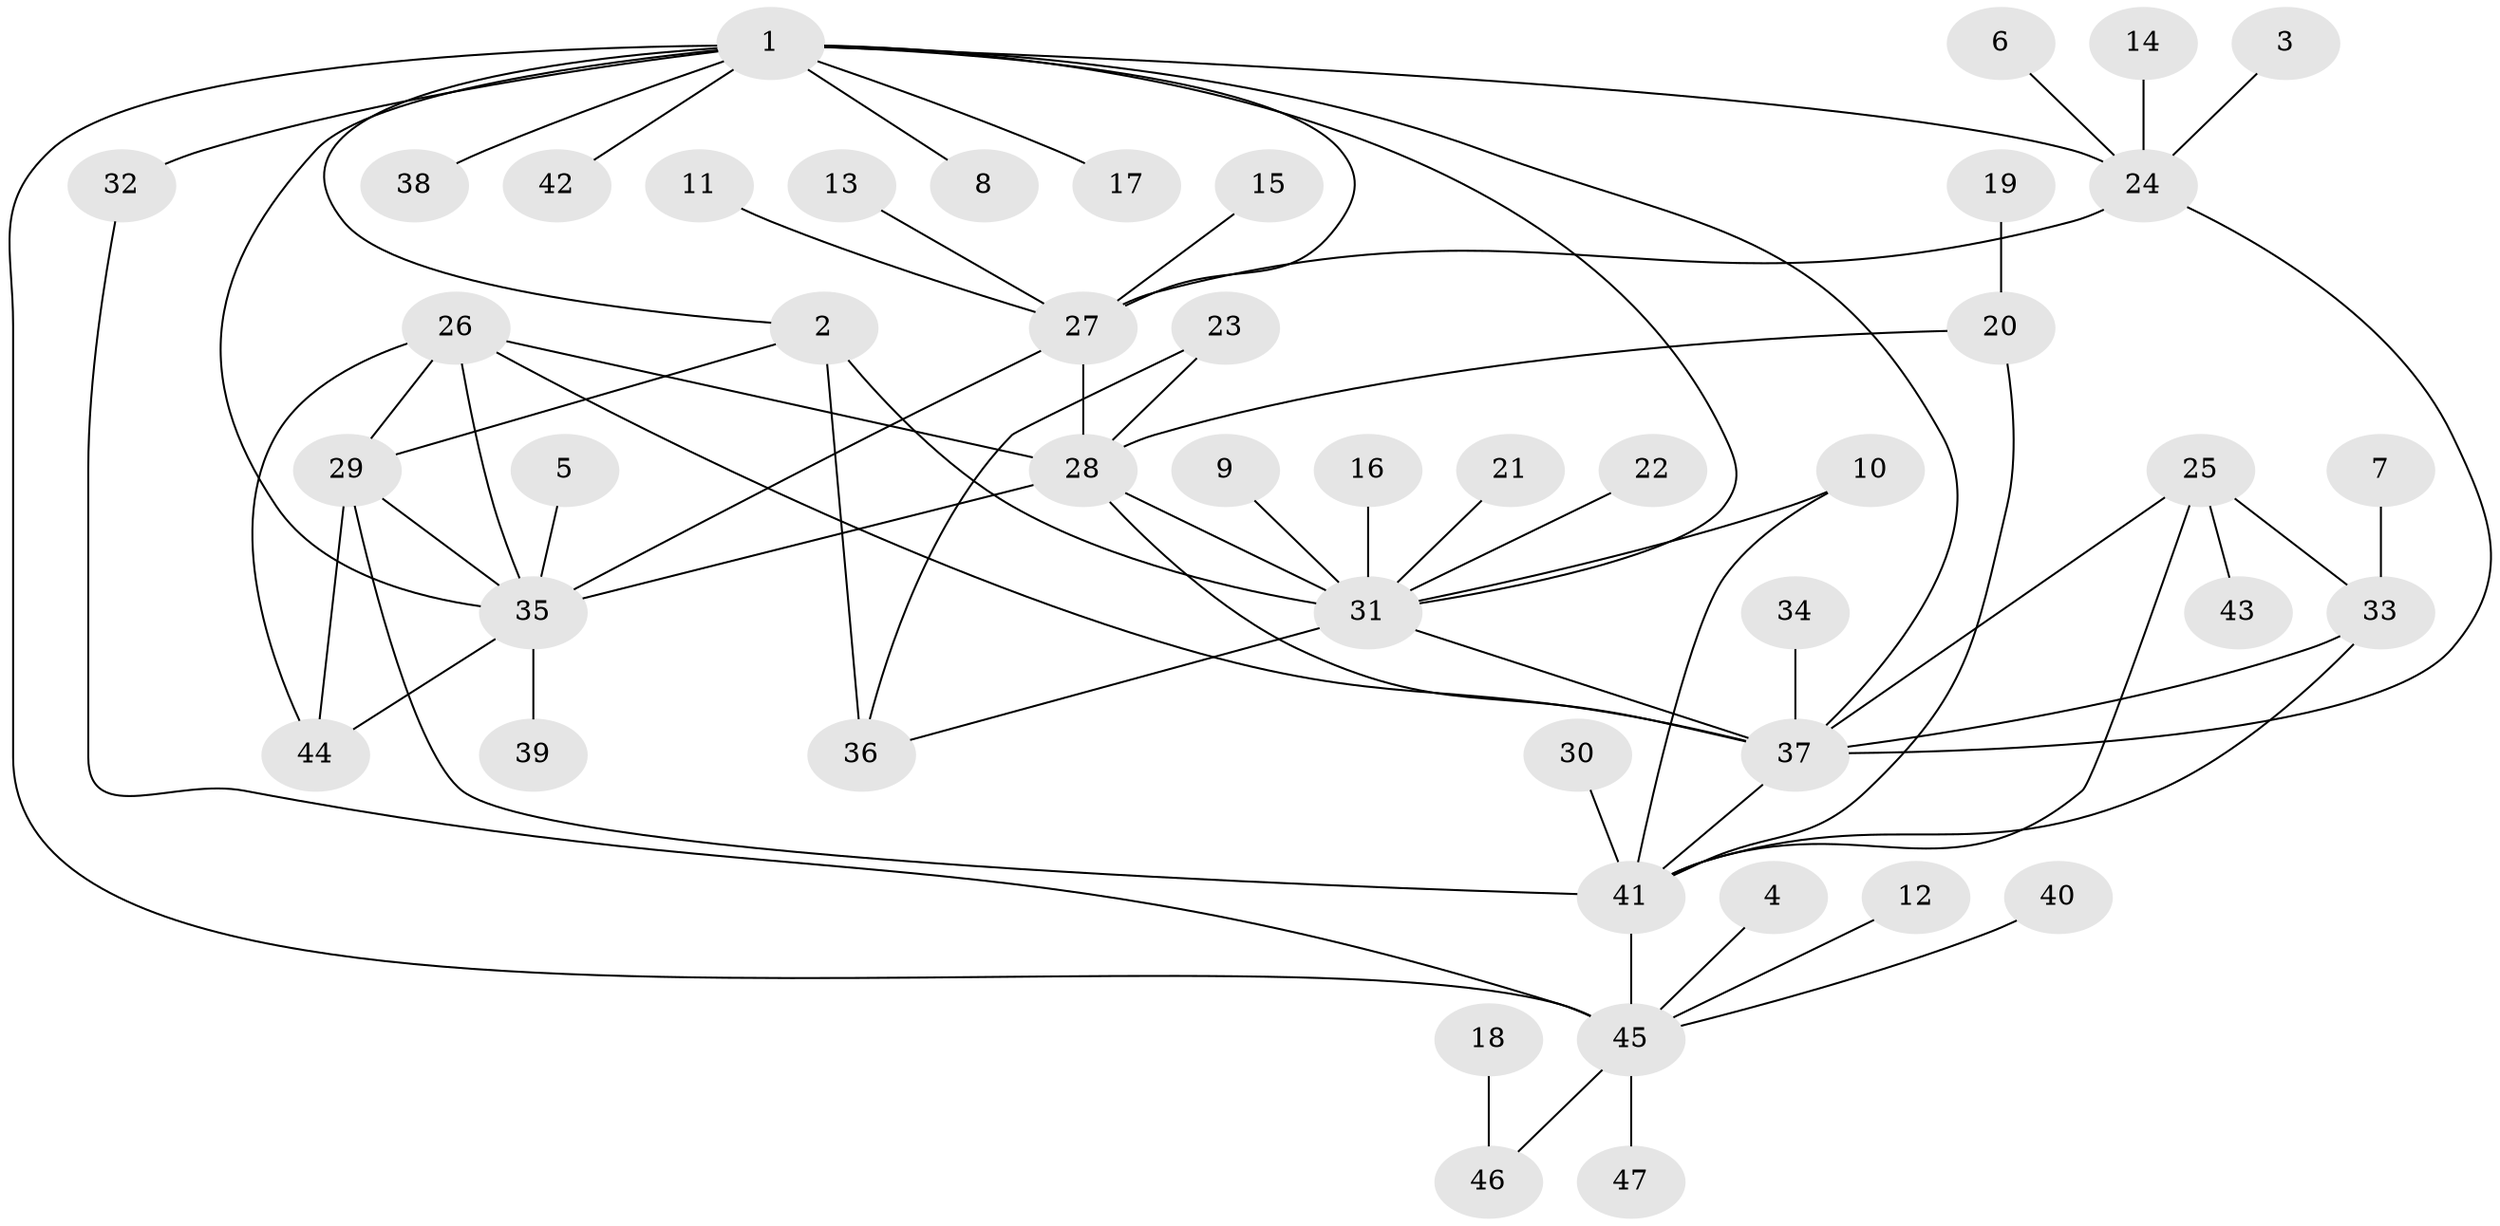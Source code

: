 // original degree distribution, {5: 0.053763440860215055, 9: 0.021505376344086023, 11: 0.010752688172043012, 6: 0.043010752688172046, 10: 0.03225806451612903, 4: 0.053763440860215055, 13: 0.010752688172043012, 1: 0.5161290322580645, 2: 0.21505376344086022, 8: 0.010752688172043012, 3: 0.03225806451612903}
// Generated by graph-tools (version 1.1) at 2025/26/03/09/25 03:26:46]
// undirected, 47 vertices, 70 edges
graph export_dot {
graph [start="1"]
  node [color=gray90,style=filled];
  1;
  2;
  3;
  4;
  5;
  6;
  7;
  8;
  9;
  10;
  11;
  12;
  13;
  14;
  15;
  16;
  17;
  18;
  19;
  20;
  21;
  22;
  23;
  24;
  25;
  26;
  27;
  28;
  29;
  30;
  31;
  32;
  33;
  34;
  35;
  36;
  37;
  38;
  39;
  40;
  41;
  42;
  43;
  44;
  45;
  46;
  47;
  1 -- 2 [weight=1.0];
  1 -- 8 [weight=1.0];
  1 -- 17 [weight=1.0];
  1 -- 24 [weight=2.0];
  1 -- 27 [weight=2.0];
  1 -- 31 [weight=1.0];
  1 -- 32 [weight=2.0];
  1 -- 35 [weight=1.0];
  1 -- 37 [weight=1.0];
  1 -- 38 [weight=1.0];
  1 -- 42 [weight=1.0];
  1 -- 45 [weight=2.0];
  2 -- 29 [weight=1.0];
  2 -- 31 [weight=2.0];
  2 -- 36 [weight=2.0];
  3 -- 24 [weight=1.0];
  4 -- 45 [weight=1.0];
  5 -- 35 [weight=1.0];
  6 -- 24 [weight=1.0];
  7 -- 33 [weight=1.0];
  9 -- 31 [weight=1.0];
  10 -- 31 [weight=1.0];
  10 -- 41 [weight=1.0];
  11 -- 27 [weight=1.0];
  12 -- 45 [weight=1.0];
  13 -- 27 [weight=1.0];
  14 -- 24 [weight=1.0];
  15 -- 27 [weight=1.0];
  16 -- 31 [weight=1.0];
  18 -- 46 [weight=1.0];
  19 -- 20 [weight=1.0];
  20 -- 28 [weight=1.0];
  20 -- 41 [weight=1.0];
  21 -- 31 [weight=1.0];
  22 -- 31 [weight=1.0];
  23 -- 28 [weight=1.0];
  23 -- 36 [weight=1.0];
  24 -- 27 [weight=2.0];
  24 -- 37 [weight=1.0];
  25 -- 33 [weight=1.0];
  25 -- 37 [weight=1.0];
  25 -- 41 [weight=1.0];
  25 -- 43 [weight=1.0];
  26 -- 28 [weight=1.0];
  26 -- 29 [weight=1.0];
  26 -- 35 [weight=1.0];
  26 -- 37 [weight=1.0];
  26 -- 44 [weight=1.0];
  27 -- 28 [weight=1.0];
  27 -- 35 [weight=1.0];
  28 -- 31 [weight=1.0];
  28 -- 35 [weight=1.0];
  28 -- 37 [weight=1.0];
  29 -- 35 [weight=1.0];
  29 -- 41 [weight=1.0];
  29 -- 44 [weight=1.0];
  30 -- 41 [weight=1.0];
  31 -- 36 [weight=1.0];
  31 -- 37 [weight=1.0];
  32 -- 45 [weight=1.0];
  33 -- 37 [weight=1.0];
  33 -- 41 [weight=1.0];
  34 -- 37 [weight=1.0];
  35 -- 39 [weight=1.0];
  35 -- 44 [weight=1.0];
  37 -- 41 [weight=1.0];
  40 -- 45 [weight=1.0];
  41 -- 45 [weight=1.0];
  45 -- 46 [weight=1.0];
  45 -- 47 [weight=1.0];
}
